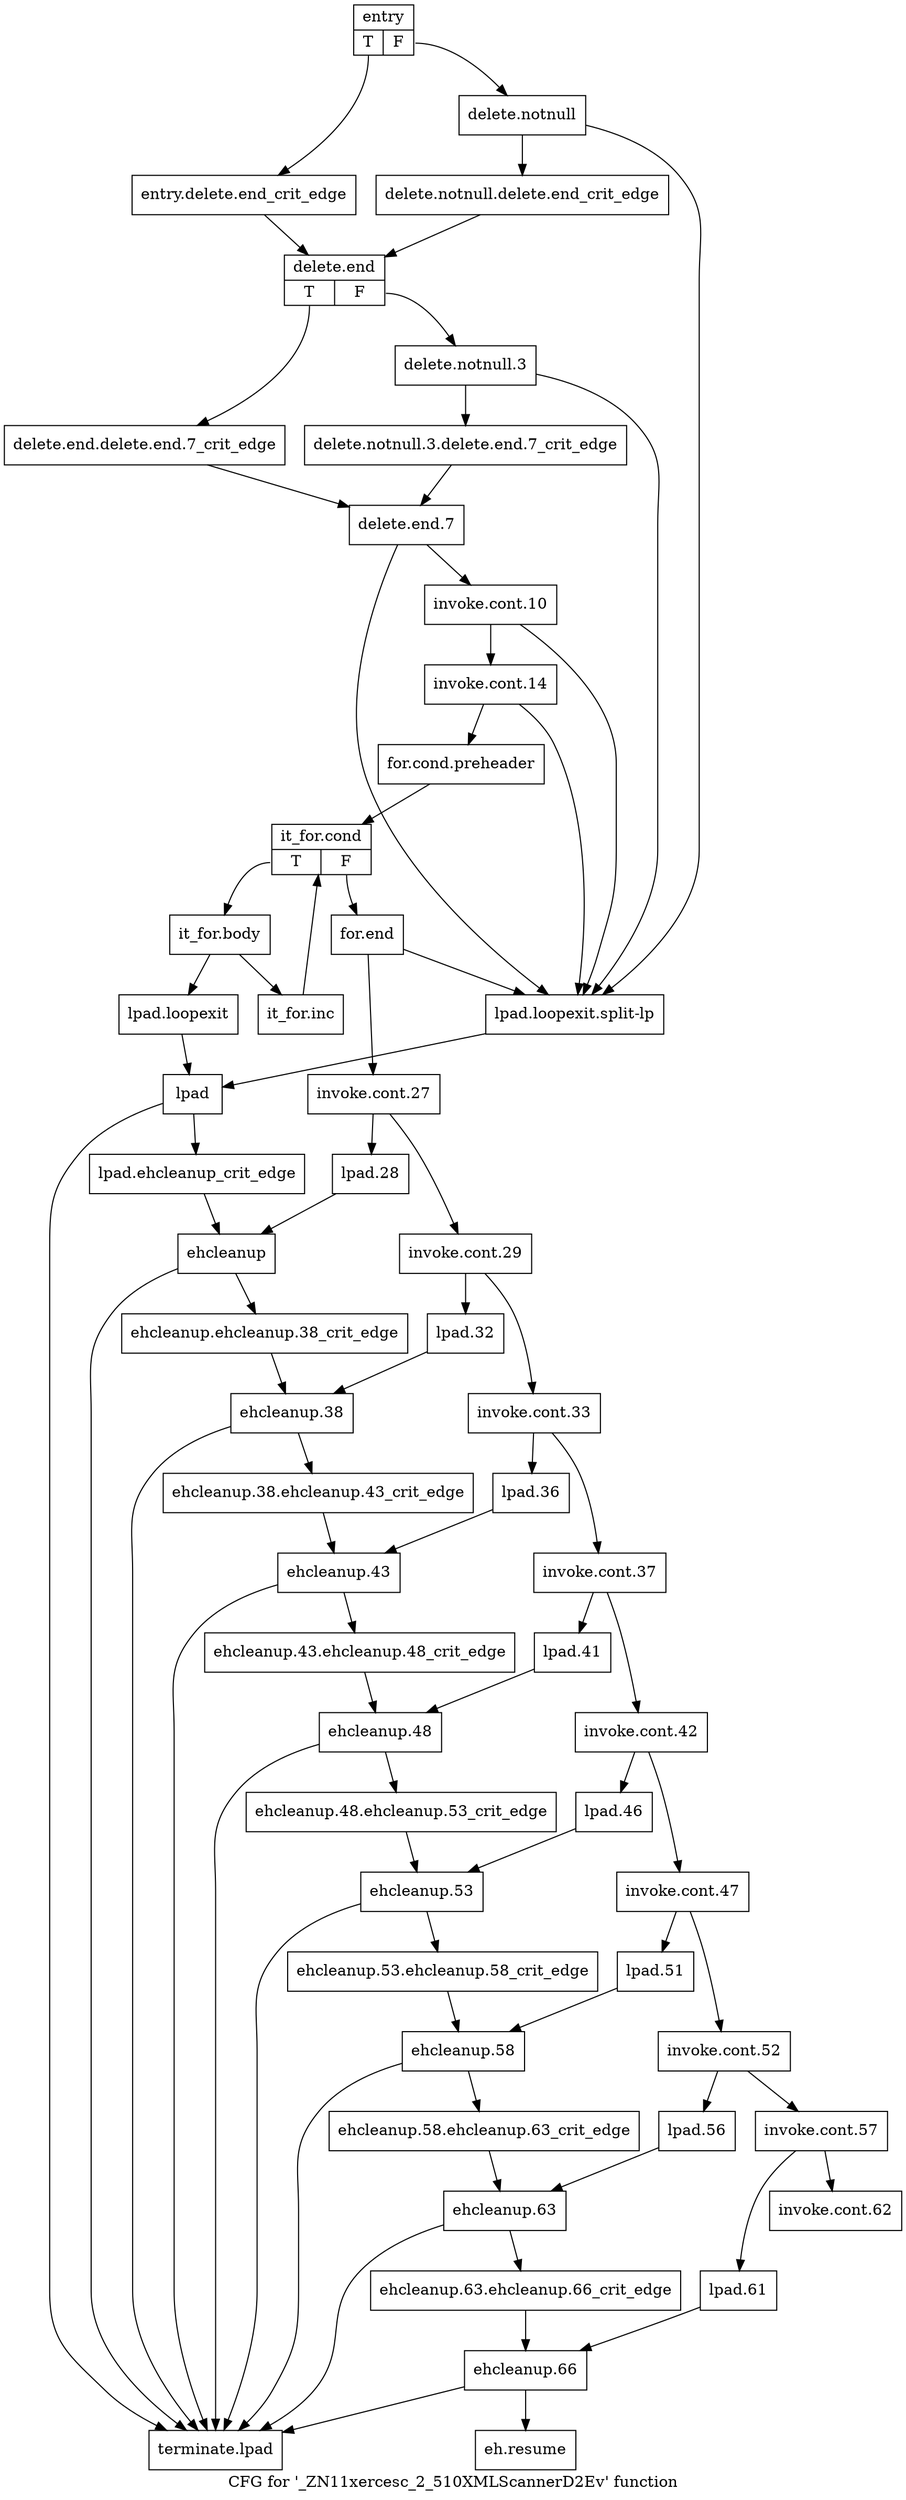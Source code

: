 digraph "CFG for '_ZN11xercesc_2_510XMLScannerD2Ev' function" {
	label="CFG for '_ZN11xercesc_2_510XMLScannerD2Ev' function";

	Node0x51499a0 [shape=record,label="{entry|{<s0>T|<s1>F}}"];
	Node0x51499a0:s0 -> Node0x51499f0;
	Node0x51499a0:s1 -> Node0x5149a40;
	Node0x51499f0 [shape=record,label="{entry.delete.end_crit_edge}"];
	Node0x51499f0 -> Node0x5154910;
	Node0x5149a40 [shape=record,label="{delete.notnull}"];
	Node0x5149a40 -> Node0x51548c0;
	Node0x5149a40 -> Node0x5154cd0;
	Node0x51548c0 [shape=record,label="{delete.notnull.delete.end_crit_edge}"];
	Node0x51548c0 -> Node0x5154910;
	Node0x5154910 [shape=record,label="{delete.end|{<s0>T|<s1>F}}"];
	Node0x5154910:s0 -> Node0x5154960;
	Node0x5154910:s1 -> Node0x51549b0;
	Node0x5154960 [shape=record,label="{delete.end.delete.end.7_crit_edge}"];
	Node0x5154960 -> Node0x5154a50;
	Node0x51549b0 [shape=record,label="{delete.notnull.3}"];
	Node0x51549b0 -> Node0x5154a00;
	Node0x51549b0 -> Node0x5154cd0;
	Node0x5154a00 [shape=record,label="{delete.notnull.3.delete.end.7_crit_edge}"];
	Node0x5154a00 -> Node0x5154a50;
	Node0x5154a50 [shape=record,label="{delete.end.7}"];
	Node0x5154a50 -> Node0x5154aa0;
	Node0x5154a50 -> Node0x5154cd0;
	Node0x5154aa0 [shape=record,label="{invoke.cont.10}"];
	Node0x5154aa0 -> Node0x5154af0;
	Node0x5154aa0 -> Node0x5154cd0;
	Node0x5154af0 [shape=record,label="{invoke.cont.14}"];
	Node0x5154af0 -> Node0x5154b40;
	Node0x5154af0 -> Node0x5154cd0;
	Node0x5154b40 [shape=record,label="{for.cond.preheader}"];
	Node0x5154b40 -> Node0x5154b90;
	Node0x5154b90 [shape=record,label="{it_for.cond|{<s0>T|<s1>F}}"];
	Node0x5154b90:s0 -> Node0x5154be0;
	Node0x5154b90:s1 -> Node0x5154dc0;
	Node0x5154be0 [shape=record,label="{it_for.body}"];
	Node0x5154be0 -> Node0x5154c30;
	Node0x5154be0 -> Node0x5154c80;
	Node0x5154c30 [shape=record,label="{it_for.inc}"];
	Node0x5154c30 -> Node0x5154b90;
	Node0x5154c80 [shape=record,label="{lpad.loopexit}"];
	Node0x5154c80 -> Node0x5154d20;
	Node0x5154cd0 [shape=record,label="{lpad.loopexit.split-lp}"];
	Node0x5154cd0 -> Node0x5154d20;
	Node0x5154d20 [shape=record,label="{lpad}"];
	Node0x5154d20 -> Node0x5154d70;
	Node0x5154d20 -> Node0x5155860;
	Node0x5154d70 [shape=record,label="{lpad.ehcleanup_crit_edge}"];
	Node0x5154d70 -> Node0x5155180;
	Node0x5154dc0 [shape=record,label="{for.end}"];
	Node0x5154dc0 -> Node0x5154e10;
	Node0x5154dc0 -> Node0x5154cd0;
	Node0x5154e10 [shape=record,label="{invoke.cont.27}"];
	Node0x5154e10 -> Node0x5154e60;
	Node0x5154e10 -> Node0x51550e0;
	Node0x5154e60 [shape=record,label="{invoke.cont.29}"];
	Node0x5154e60 -> Node0x5154eb0;
	Node0x5154e60 -> Node0x5155130;
	Node0x5154eb0 [shape=record,label="{invoke.cont.33}"];
	Node0x5154eb0 -> Node0x5154f00;
	Node0x5154eb0 -> Node0x5155220;
	Node0x5154f00 [shape=record,label="{invoke.cont.37}"];
	Node0x5154f00 -> Node0x5154f50;
	Node0x5154f00 -> Node0x5155310;
	Node0x5154f50 [shape=record,label="{invoke.cont.42}"];
	Node0x5154f50 -> Node0x5154fa0;
	Node0x5154f50 -> Node0x5155400;
	Node0x5154fa0 [shape=record,label="{invoke.cont.47}"];
	Node0x5154fa0 -> Node0x5154ff0;
	Node0x5154fa0 -> Node0x51554f0;
	Node0x5154ff0 [shape=record,label="{invoke.cont.52}"];
	Node0x5154ff0 -> Node0x5155040;
	Node0x5154ff0 -> Node0x51555e0;
	Node0x5155040 [shape=record,label="{invoke.cont.57}"];
	Node0x5155040 -> Node0x5155090;
	Node0x5155040 -> Node0x51556d0;
	Node0x5155090 [shape=record,label="{invoke.cont.62}"];
	Node0x51550e0 [shape=record,label="{lpad.28}"];
	Node0x51550e0 -> Node0x5155180;
	Node0x5155130 [shape=record,label="{lpad.32}"];
	Node0x5155130 -> Node0x5155270;
	Node0x5155180 [shape=record,label="{ehcleanup}"];
	Node0x5155180 -> Node0x51551d0;
	Node0x5155180 -> Node0x5155860;
	Node0x51551d0 [shape=record,label="{ehcleanup.ehcleanup.38_crit_edge}"];
	Node0x51551d0 -> Node0x5155270;
	Node0x5155220 [shape=record,label="{lpad.36}"];
	Node0x5155220 -> Node0x5155360;
	Node0x5155270 [shape=record,label="{ehcleanup.38}"];
	Node0x5155270 -> Node0x51552c0;
	Node0x5155270 -> Node0x5155860;
	Node0x51552c0 [shape=record,label="{ehcleanup.38.ehcleanup.43_crit_edge}"];
	Node0x51552c0 -> Node0x5155360;
	Node0x5155310 [shape=record,label="{lpad.41}"];
	Node0x5155310 -> Node0x5155450;
	Node0x5155360 [shape=record,label="{ehcleanup.43}"];
	Node0x5155360 -> Node0x51553b0;
	Node0x5155360 -> Node0x5155860;
	Node0x51553b0 [shape=record,label="{ehcleanup.43.ehcleanup.48_crit_edge}"];
	Node0x51553b0 -> Node0x5155450;
	Node0x5155400 [shape=record,label="{lpad.46}"];
	Node0x5155400 -> Node0x5155540;
	Node0x5155450 [shape=record,label="{ehcleanup.48}"];
	Node0x5155450 -> Node0x51554a0;
	Node0x5155450 -> Node0x5155860;
	Node0x51554a0 [shape=record,label="{ehcleanup.48.ehcleanup.53_crit_edge}"];
	Node0x51554a0 -> Node0x5155540;
	Node0x51554f0 [shape=record,label="{lpad.51}"];
	Node0x51554f0 -> Node0x5155630;
	Node0x5155540 [shape=record,label="{ehcleanup.53}"];
	Node0x5155540 -> Node0x5155590;
	Node0x5155540 -> Node0x5155860;
	Node0x5155590 [shape=record,label="{ehcleanup.53.ehcleanup.58_crit_edge}"];
	Node0x5155590 -> Node0x5155630;
	Node0x51555e0 [shape=record,label="{lpad.56}"];
	Node0x51555e0 -> Node0x5155720;
	Node0x5155630 [shape=record,label="{ehcleanup.58}"];
	Node0x5155630 -> Node0x5155680;
	Node0x5155630 -> Node0x5155860;
	Node0x5155680 [shape=record,label="{ehcleanup.58.ehcleanup.63_crit_edge}"];
	Node0x5155680 -> Node0x5155720;
	Node0x51556d0 [shape=record,label="{lpad.61}"];
	Node0x51556d0 -> Node0x51557c0;
	Node0x5155720 [shape=record,label="{ehcleanup.63}"];
	Node0x5155720 -> Node0x5155770;
	Node0x5155720 -> Node0x5155860;
	Node0x5155770 [shape=record,label="{ehcleanup.63.ehcleanup.66_crit_edge}"];
	Node0x5155770 -> Node0x51557c0;
	Node0x51557c0 [shape=record,label="{ehcleanup.66}"];
	Node0x51557c0 -> Node0x5155810;
	Node0x51557c0 -> Node0x5155860;
	Node0x5155810 [shape=record,label="{eh.resume}"];
	Node0x5155860 [shape=record,label="{terminate.lpad}"];
}
